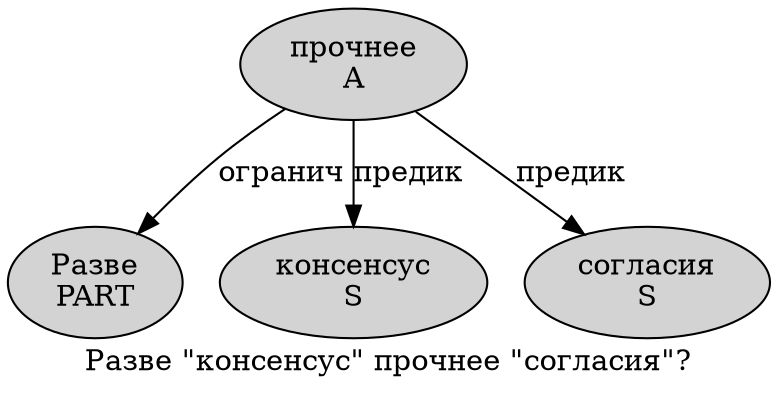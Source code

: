 digraph SENTENCE_236 {
	graph [label="Разве \"консенсус\" прочнее \"согласия\"?"]
	node [style=filled]
		0 [label="Разве
PART" color="" fillcolor=lightgray penwidth=1 shape=ellipse]
		2 [label="консенсус
S" color="" fillcolor=lightgray penwidth=1 shape=ellipse]
		4 [label="прочнее
A" color="" fillcolor=lightgray penwidth=1 shape=ellipse]
		6 [label="согласия
S" color="" fillcolor=lightgray penwidth=1 shape=ellipse]
			4 -> 0 [label="огранич"]
			4 -> 2 [label="предик"]
			4 -> 6 [label="предик"]
}